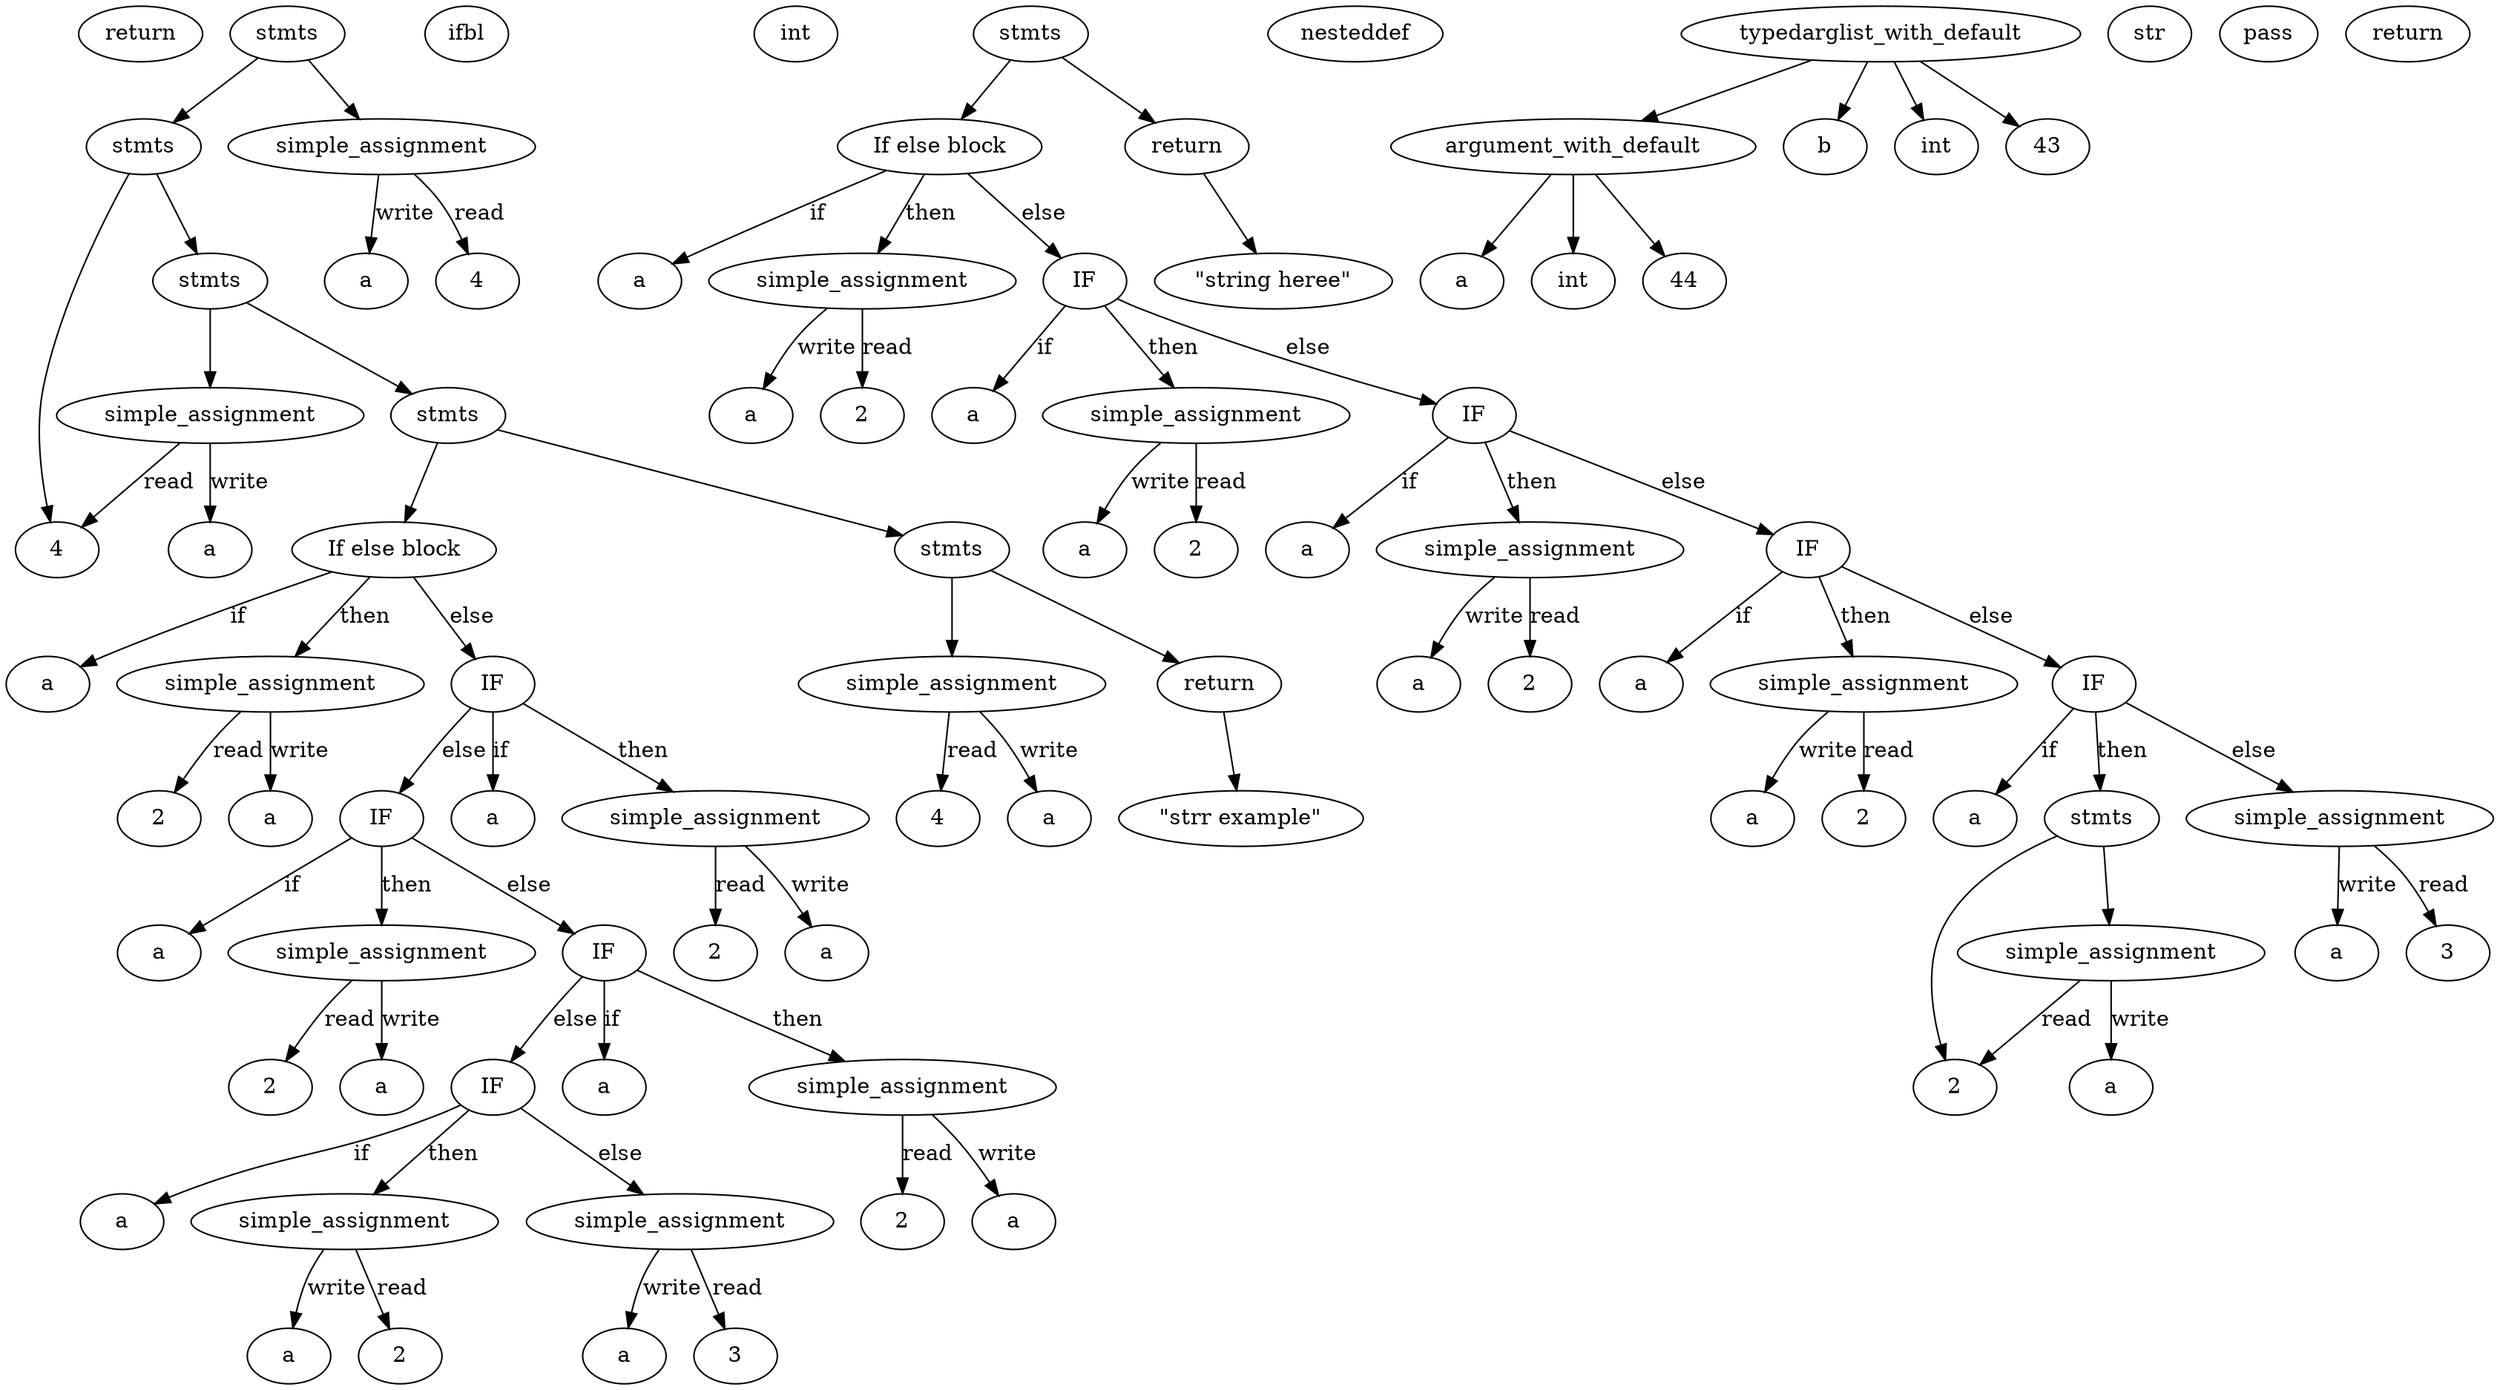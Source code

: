 strict digraph ast {
	node0 [label="return"];
	node1 [label="\"strr example\""];
	node2 [label="return"];
	node2 -> node1;
	node3 [label="a"];
	node4 [label="4"];
	node5 [label="simple_assignment"];
	node5 -> node3 [label="write"];
	node5 -> node4 [label="read"];
	node6 [label="stmts"];
	node6 -> node2;
	node6 -> node5;
	node7 [label="a"];
	node8 [label="a"];
	node9 [label="2"];
	node10 [label="simple_assignment"];
	node10 -> node8 [label="write"];
	node10 -> node9 [label="read"];
	node11 [label="a"];
	node12 [label="a"];
	node13 [label="2"];
	node14 [label="simple_assignment"];
	node14 -> node12 [label="write"];
	node14 -> node13 [label="read"];
	node15 [label="a"];
	node16 [label="a"];
	node17 [label="2"];
	node18 [label="simple_assignment"];
	node18 -> node16 [label="write"];
	node18 -> node17 [label="read"];
	node19 [label="a"];
	node20 [label="a"];
	node21 [label="2"];
	node22 [label="simple_assignment"];
	node22 -> node20 [label="write"];
	node22 -> node21 [label="read"];
	node23 [label="a"];
	node24 [label="a"];
	node25 [label="2"];
	node26 [label="simple_assignment"];
	node26 -> node24 [label="write"];
	node26 -> node25 [label="read"];
	node27 [label="a"];
	node28 [label="3"];
	node29 [label="simple_assignment"];
	node29 -> node27 [label="write"];
	node29 -> node28 [label="read"];
	node30 [label="IF"];
	node30 -> node23 [label="if"];
	node30 -> node26 [label="then"];
	node30 -> node29 [label="else"];
	node31 [label="IF"];
	node31 -> node19 [label="if"];
	node31 -> node22 [label="then"];
	node31 -> node30 [label="else"];
	node32 [label="IF"];
	node32 -> node15 [label="if"];
	node32 -> node18 [label="then"];
	node32 -> node31 [label="else"];
	node33 [label="IF"];
	node33 -> node11 [label="if"];
	node33 -> node14 [label="then"];
	node33 -> node32 [label="else"];
	node34 [label="If else block"];
	node34 -> node7 [label="if"];
	node34 -> node10 [label="then"];
	node34 -> node33 [label="else"];
	node35 [label="stmts"];
	node35 -> node6;
	node35 -> node34;
	node36 [label="a"];
	node37 [label="4"];
	node38 [label="simple_assignment"];
	node38 -> node36 [label="write"];
	node38 -> node37 [label="read"];
	node39 [label="stmts"];
	node39 -> node35;
	node39 -> node38;
	node40 [label="ifbl"];
	node41 [label="int"];
	node42 [label="a"];
	node43 [label="a"];
	node44 [label="2"];
	node45 [label="simple_assignment"];
	node45 -> node43 [label="write"];
	node45 -> node44 [label="read"];
	node46 [label="a"];
	node47 [label="a"];
	node48 [label="2"];
	node49 [label="simple_assignment"];
	node49 -> node47 [label="write"];
	node49 -> node48 [label="read"];
	node50 [label="a"];
	node51 [label="a"];
	node52 [label="2"];
	node53 [label="simple_assignment"];
	node53 -> node51 [label="write"];
	node53 -> node52 [label="read"];
	node54 [label="a"];
	node55 [label="a"];
	node56 [label="2"];
	node57 [label="simple_assignment"];
	node57 -> node55 [label="write"];
	node57 -> node56 [label="read"];
	node58 [label="a"];
	node59 [label="a"];
	node60 [label="2"];
	node61 [label="simple_assignment"];
	node61 -> node59 [label="write"];
	node61 -> node60 [label="read"];
	node62 [label="nesteddef"];
	node63 [label="a"];
	node64 [label="int"];
	node65 [label="44"];
	node66 [label="argument_with_default"];
	node66 -> node63;
	node66 -> node64;
	node66 -> node65;
	node67 [label="b"];
	node68 [label="int"];
	node69 [label="43"];
	node70 [label="typedarglist_with_default"];
	node70 -> node66;
	node70 -> node67;
	node70 -> node68;
	node70 -> node69;
	node71 [label="str"];
	node72 [label="pass"];
	node73 [label="stmts"];
	node73 -> node61;
	node73 -> node60;
	node74 [label="a"];
	node75 [label="3"];
	node76 [label="simple_assignment"];
	node76 -> node74 [label="write"];
	node76 -> node75 [label="read"];
	node77 [label="IF"];
	node77 -> node58 [label="if"];
	node77 -> node73 [label="then"];
	node77 -> node76 [label="else"];
	node78 [label="IF"];
	node78 -> node54 [label="if"];
	node78 -> node57 [label="then"];
	node78 -> node77 [label="else"];
	node79 [label="IF"];
	node79 -> node50 [label="if"];
	node79 -> node53 [label="then"];
	node79 -> node78 [label="else"];
	node80 [label="IF"];
	node80 -> node46 [label="if"];
	node80 -> node49 [label="then"];
	node80 -> node79 [label="else"];
	node81 [label="If else block"];
	node81 -> node42 [label="if"];
	node81 -> node45 [label="then"];
	node81 -> node80 [label="else"];
	node82 [label="return"];
	node83 [label="\"string heree\""];
	node84 [label="return"];
	node84 -> node83;
	node85 [label="stmts"];
	node85 -> node81;
	node85 -> node84;
	node86 [label="stmts"];
	node86 -> node39;
	node86 -> node37;
	node87 [label="a"];
	node88 [label="4"];
	node89 [label="simple_assignment"];
	node89 -> node87 [label="write"];
	node89 -> node88 [label="read"];
	node90 [label="stmts"];
	node90 -> node86;
	node90 -> node89;
}
